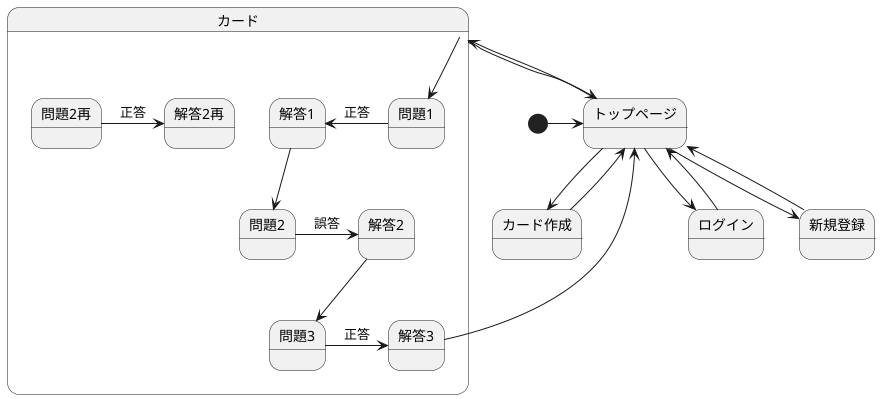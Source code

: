 @startuml 画面遷延図

[*] -> トップページ
トップページ --> 新規登録 
新規登録 --> トップページ

トップページ --> ログイン
ログイン --> トップページ

トップページ --> カード作成
カード作成 --> トップページ

トップページ --> カード
カード --> トップページ

state カード {
カード --> 問題1
問題1 -left-> 解答1 :正答
解答1 --> 問題2
問題2 -right-> 解答2 :誤答
解答2 --> 問題3
問題3 -left-> 解答3 :正答
解答3 --> トップページ
問題2再 -right-> 解答2再 :正答
}

@enduml
